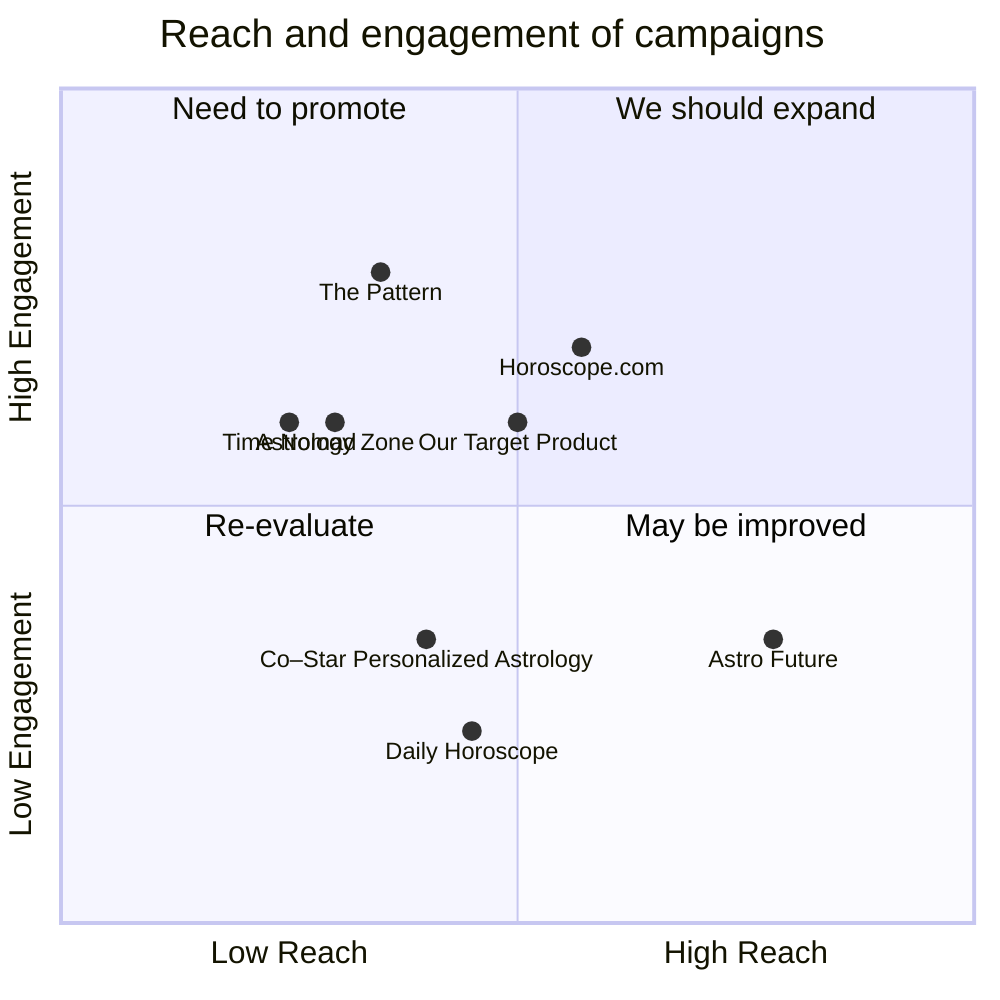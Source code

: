 quadrantChart
    title Reach and engagement of campaigns
    x-axis Low Reach --> High Reach
    y-axis Low Engagement --> High Engagement
    quadrant-1 We should expand
    quadrant-2 Need to promote
    quadrant-3 Re-evaluate
    quadrant-4 May be improved
    "Astrology Zone": [0.3, 0.6]
    "Daily Horoscope": [0.45, 0.23]
    "Horoscope.com": [0.57, 0.69]
    "Astro Future": [0.78, 0.34]
    "Co–Star Personalized Astrology": [0.40, 0.34]
    "The Pattern": [0.35, 0.78]
    "Time Nomad": [0.25, 0.60]
    "Our Target Product": [0.5, 0.6]